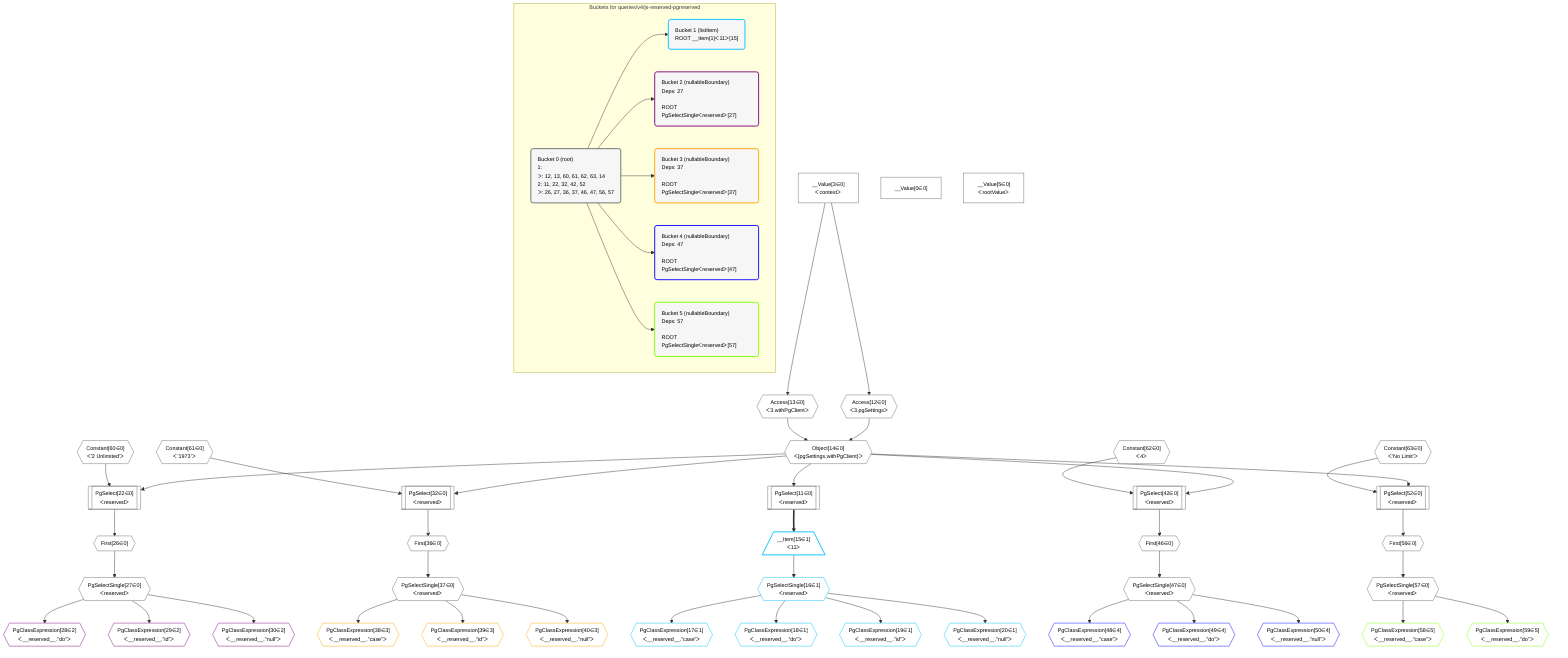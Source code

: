 %%{init: {'themeVariables': { 'fontSize': '12px'}}}%%
graph TD
    classDef path fill:#eee,stroke:#000,color:#000
    classDef plan fill:#fff,stroke-width:1px,color:#000
    classDef itemplan fill:#fff,stroke-width:2px,color:#000
    classDef unbatchedplan fill:#dff,stroke-width:1px,color:#000
    classDef sideeffectplan fill:#fcc,stroke-width:2px,color:#000
    classDef bucket fill:#f6f6f6,color:#000,stroke-width:2px,text-align:left


    %% plan dependencies
    Object14{{"Object[14∈0]<br />ᐸ{pgSettings,withPgClient}ᐳ"}}:::plan
    Access12{{"Access[12∈0]<br />ᐸ3.pgSettingsᐳ"}}:::plan
    Access13{{"Access[13∈0]<br />ᐸ3.withPgClientᐳ"}}:::plan
    Access12 & Access13 --> Object14
    PgSelect22[["PgSelect[22∈0]<br />ᐸreservedᐳ"]]:::plan
    Constant60{{"Constant[60∈0]<br />ᐸ'2 Unlimited'ᐳ"}}:::plan
    Object14 & Constant60 --> PgSelect22
    PgSelect32[["PgSelect[32∈0]<br />ᐸreservedᐳ"]]:::plan
    Constant61{{"Constant[61∈0]<br />ᐸ'1973'ᐳ"}}:::plan
    Object14 & Constant61 --> PgSelect32
    PgSelect42[["PgSelect[42∈0]<br />ᐸreservedᐳ"]]:::plan
    Constant62{{"Constant[62∈0]<br />ᐸ4ᐳ"}}:::plan
    Object14 & Constant62 --> PgSelect42
    PgSelect52[["PgSelect[52∈0]<br />ᐸreservedᐳ"]]:::plan
    Constant63{{"Constant[63∈0]<br />ᐸ'No Limit'ᐳ"}}:::plan
    Object14 & Constant63 --> PgSelect52
    __Value3["__Value[3∈0]<br />ᐸcontextᐳ"]:::plan
    __Value3 --> Access12
    __Value3 --> Access13
    PgSelect11[["PgSelect[11∈0]<br />ᐸreservedᐳ"]]:::plan
    Object14 --> PgSelect11
    First26{{"First[26∈0]"}}:::plan
    PgSelect22 --> First26
    PgSelectSingle27{{"PgSelectSingle[27∈0]<br />ᐸreservedᐳ"}}:::plan
    First26 --> PgSelectSingle27
    First36{{"First[36∈0]"}}:::plan
    PgSelect32 --> First36
    PgSelectSingle37{{"PgSelectSingle[37∈0]<br />ᐸreservedᐳ"}}:::plan
    First36 --> PgSelectSingle37
    First46{{"First[46∈0]"}}:::plan
    PgSelect42 --> First46
    PgSelectSingle47{{"PgSelectSingle[47∈0]<br />ᐸreservedᐳ"}}:::plan
    First46 --> PgSelectSingle47
    First56{{"First[56∈0]"}}:::plan
    PgSelect52 --> First56
    PgSelectSingle57{{"PgSelectSingle[57∈0]<br />ᐸreservedᐳ"}}:::plan
    First56 --> PgSelectSingle57
    __Value0["__Value[0∈0]"]:::plan
    __Value5["__Value[5∈0]<br />ᐸrootValueᐳ"]:::plan
    PgClassExpression58{{"PgClassExpression[58∈5]<br />ᐸ__reserved__.”case”ᐳ"}}:::plan
    PgSelectSingle57 --> PgClassExpression58
    PgClassExpression59{{"PgClassExpression[59∈5]<br />ᐸ__reserved__.”do”ᐳ"}}:::plan
    PgSelectSingle57 --> PgClassExpression59
    PgClassExpression48{{"PgClassExpression[48∈4]<br />ᐸ__reserved__.”case”ᐳ"}}:::plan
    PgSelectSingle47 --> PgClassExpression48
    PgClassExpression49{{"PgClassExpression[49∈4]<br />ᐸ__reserved__.”do”ᐳ"}}:::plan
    PgSelectSingle47 --> PgClassExpression49
    PgClassExpression50{{"PgClassExpression[50∈4]<br />ᐸ__reserved__.”null”ᐳ"}}:::plan
    PgSelectSingle47 --> PgClassExpression50
    PgClassExpression38{{"PgClassExpression[38∈3]<br />ᐸ__reserved__.”case”ᐳ"}}:::plan
    PgSelectSingle37 --> PgClassExpression38
    PgClassExpression39{{"PgClassExpression[39∈3]<br />ᐸ__reserved__.”id”ᐳ"}}:::plan
    PgSelectSingle37 --> PgClassExpression39
    PgClassExpression40{{"PgClassExpression[40∈3]<br />ᐸ__reserved__.”null”ᐳ"}}:::plan
    PgSelectSingle37 --> PgClassExpression40
    PgClassExpression28{{"PgClassExpression[28∈2]<br />ᐸ__reserved__.”do”ᐳ"}}:::plan
    PgSelectSingle27 --> PgClassExpression28
    PgClassExpression29{{"PgClassExpression[29∈2]<br />ᐸ__reserved__.”id”ᐳ"}}:::plan
    PgSelectSingle27 --> PgClassExpression29
    PgClassExpression30{{"PgClassExpression[30∈2]<br />ᐸ__reserved__.”null”ᐳ"}}:::plan
    PgSelectSingle27 --> PgClassExpression30
    __Item15[/"__Item[15∈1]<br />ᐸ11ᐳ"\]:::itemplan
    PgSelect11 ==> __Item15
    PgSelectSingle16{{"PgSelectSingle[16∈1]<br />ᐸreservedᐳ"}}:::plan
    __Item15 --> PgSelectSingle16
    PgClassExpression17{{"PgClassExpression[17∈1]<br />ᐸ__reserved__.”case”ᐳ"}}:::plan
    PgSelectSingle16 --> PgClassExpression17
    PgClassExpression18{{"PgClassExpression[18∈1]<br />ᐸ__reserved__.”do”ᐳ"}}:::plan
    PgSelectSingle16 --> PgClassExpression18
    PgClassExpression19{{"PgClassExpression[19∈1]<br />ᐸ__reserved__.”id”ᐳ"}}:::plan
    PgSelectSingle16 --> PgClassExpression19
    PgClassExpression20{{"PgClassExpression[20∈1]<br />ᐸ__reserved__.”null”ᐳ"}}:::plan
    PgSelectSingle16 --> PgClassExpression20

    %% define steps

    subgraph "Buckets for queries/v4/js-reserved-pgreserved"
    Bucket0("Bucket 0 (root)<br />1: <br />ᐳ: 12, 13, 60, 61, 62, 63, 14<br />2: 11, 22, 32, 42, 52<br />ᐳ: 26, 27, 36, 37, 46, 47, 56, 57"):::bucket
    classDef bucket0 stroke:#696969
    class Bucket0,__Value0,__Value3,__Value5,PgSelect11,Access12,Access13,Object14,PgSelect22,First26,PgSelectSingle27,PgSelect32,First36,PgSelectSingle37,PgSelect42,First46,PgSelectSingle47,PgSelect52,First56,PgSelectSingle57,Constant60,Constant61,Constant62,Constant63 bucket0
    Bucket1("Bucket 1 (listItem)<br />ROOT __Item{1}ᐸ11ᐳ[15]"):::bucket
    classDef bucket1 stroke:#00bfff
    class Bucket1,__Item15,PgSelectSingle16,PgClassExpression17,PgClassExpression18,PgClassExpression19,PgClassExpression20 bucket1
    Bucket2("Bucket 2 (nullableBoundary)<br />Deps: 27<br /><br />ROOT PgSelectSingleᐸreservedᐳ[27]"):::bucket
    classDef bucket2 stroke:#7f007f
    class Bucket2,PgClassExpression28,PgClassExpression29,PgClassExpression30 bucket2
    Bucket3("Bucket 3 (nullableBoundary)<br />Deps: 37<br /><br />ROOT PgSelectSingleᐸreservedᐳ[37]"):::bucket
    classDef bucket3 stroke:#ffa500
    class Bucket3,PgClassExpression38,PgClassExpression39,PgClassExpression40 bucket3
    Bucket4("Bucket 4 (nullableBoundary)<br />Deps: 47<br /><br />ROOT PgSelectSingleᐸreservedᐳ[47]"):::bucket
    classDef bucket4 stroke:#0000ff
    class Bucket4,PgClassExpression48,PgClassExpression49,PgClassExpression50 bucket4
    Bucket5("Bucket 5 (nullableBoundary)<br />Deps: 57<br /><br />ROOT PgSelectSingleᐸreservedᐳ[57]"):::bucket
    classDef bucket5 stroke:#7fff00
    class Bucket5,PgClassExpression58,PgClassExpression59 bucket5
    Bucket0 --> Bucket1 & Bucket2 & Bucket3 & Bucket4 & Bucket5
    end